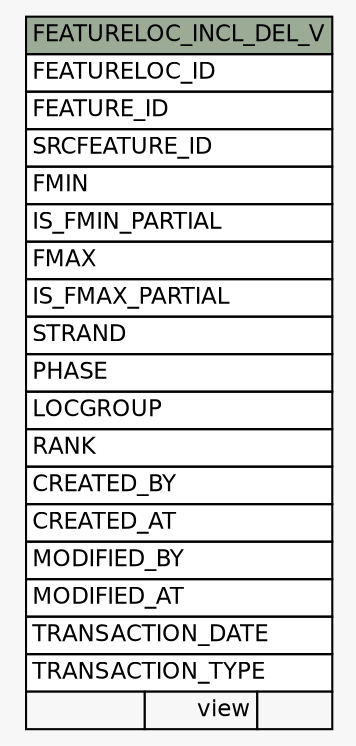 // dot 2.38.0 on Windows 10 10.0
// SchemaSpy rev Unknown
digraph "FEATURELOC_INCL_DEL_V" {
  graph [
    rankdir="RL"
    bgcolor="#f7f7f7"
    nodesep="0.18"
    ranksep="0.46"
    fontname="Helvetica"
    fontsize="11"
  ];
  node [
    fontname="Helvetica"
    fontsize="11"
    shape="plaintext"
  ];
  edge [
    arrowsize="0.8"
  ];
  "FEATURELOC_INCL_DEL_V" [
    label=<
    <TABLE BORDER="0" CELLBORDER="1" CELLSPACING="0" BGCOLOR="#ffffff">
      <TR><TD COLSPAN="3" BGCOLOR="#9bab96" ALIGN="CENTER">FEATURELOC_INCL_DEL_V</TD></TR>
      <TR><TD PORT="FEATURELOC_ID" COLSPAN="3" ALIGN="LEFT">FEATURELOC_ID</TD></TR>
      <TR><TD PORT="FEATURE_ID" COLSPAN="3" ALIGN="LEFT">FEATURE_ID</TD></TR>
      <TR><TD PORT="SRCFEATURE_ID" COLSPAN="3" ALIGN="LEFT">SRCFEATURE_ID</TD></TR>
      <TR><TD PORT="FMIN" COLSPAN="3" ALIGN="LEFT">FMIN</TD></TR>
      <TR><TD PORT="IS_FMIN_PARTIAL" COLSPAN="3" ALIGN="LEFT">IS_FMIN_PARTIAL</TD></TR>
      <TR><TD PORT="FMAX" COLSPAN="3" ALIGN="LEFT">FMAX</TD></TR>
      <TR><TD PORT="IS_FMAX_PARTIAL" COLSPAN="3" ALIGN="LEFT">IS_FMAX_PARTIAL</TD></TR>
      <TR><TD PORT="STRAND" COLSPAN="3" ALIGN="LEFT">STRAND</TD></TR>
      <TR><TD PORT="PHASE" COLSPAN="3" ALIGN="LEFT">PHASE</TD></TR>
      <TR><TD PORT="LOCGROUP" COLSPAN="3" ALIGN="LEFT">LOCGROUP</TD></TR>
      <TR><TD PORT="RANK" COLSPAN="3" ALIGN="LEFT">RANK</TD></TR>
      <TR><TD PORT="CREATED_BY" COLSPAN="3" ALIGN="LEFT">CREATED_BY</TD></TR>
      <TR><TD PORT="CREATED_AT" COLSPAN="3" ALIGN="LEFT">CREATED_AT</TD></TR>
      <TR><TD PORT="MODIFIED_BY" COLSPAN="3" ALIGN="LEFT">MODIFIED_BY</TD></TR>
      <TR><TD PORT="MODIFIED_AT" COLSPAN="3" ALIGN="LEFT">MODIFIED_AT</TD></TR>
      <TR><TD PORT="TRANSACTION_DATE" COLSPAN="3" ALIGN="LEFT">TRANSACTION_DATE</TD></TR>
      <TR><TD PORT="TRANSACTION_TYPE" COLSPAN="3" ALIGN="LEFT">TRANSACTION_TYPE</TD></TR>
      <TR><TD ALIGN="LEFT" BGCOLOR="#f7f7f7">  </TD><TD ALIGN="RIGHT" BGCOLOR="#f7f7f7">view</TD><TD ALIGN="RIGHT" BGCOLOR="#f7f7f7">  </TD></TR>
    </TABLE>>
    URL="tables/FEATURELOC_INCL_DEL_V.html"
    tooltip="FEATURELOC_INCL_DEL_V"
  ];
}
